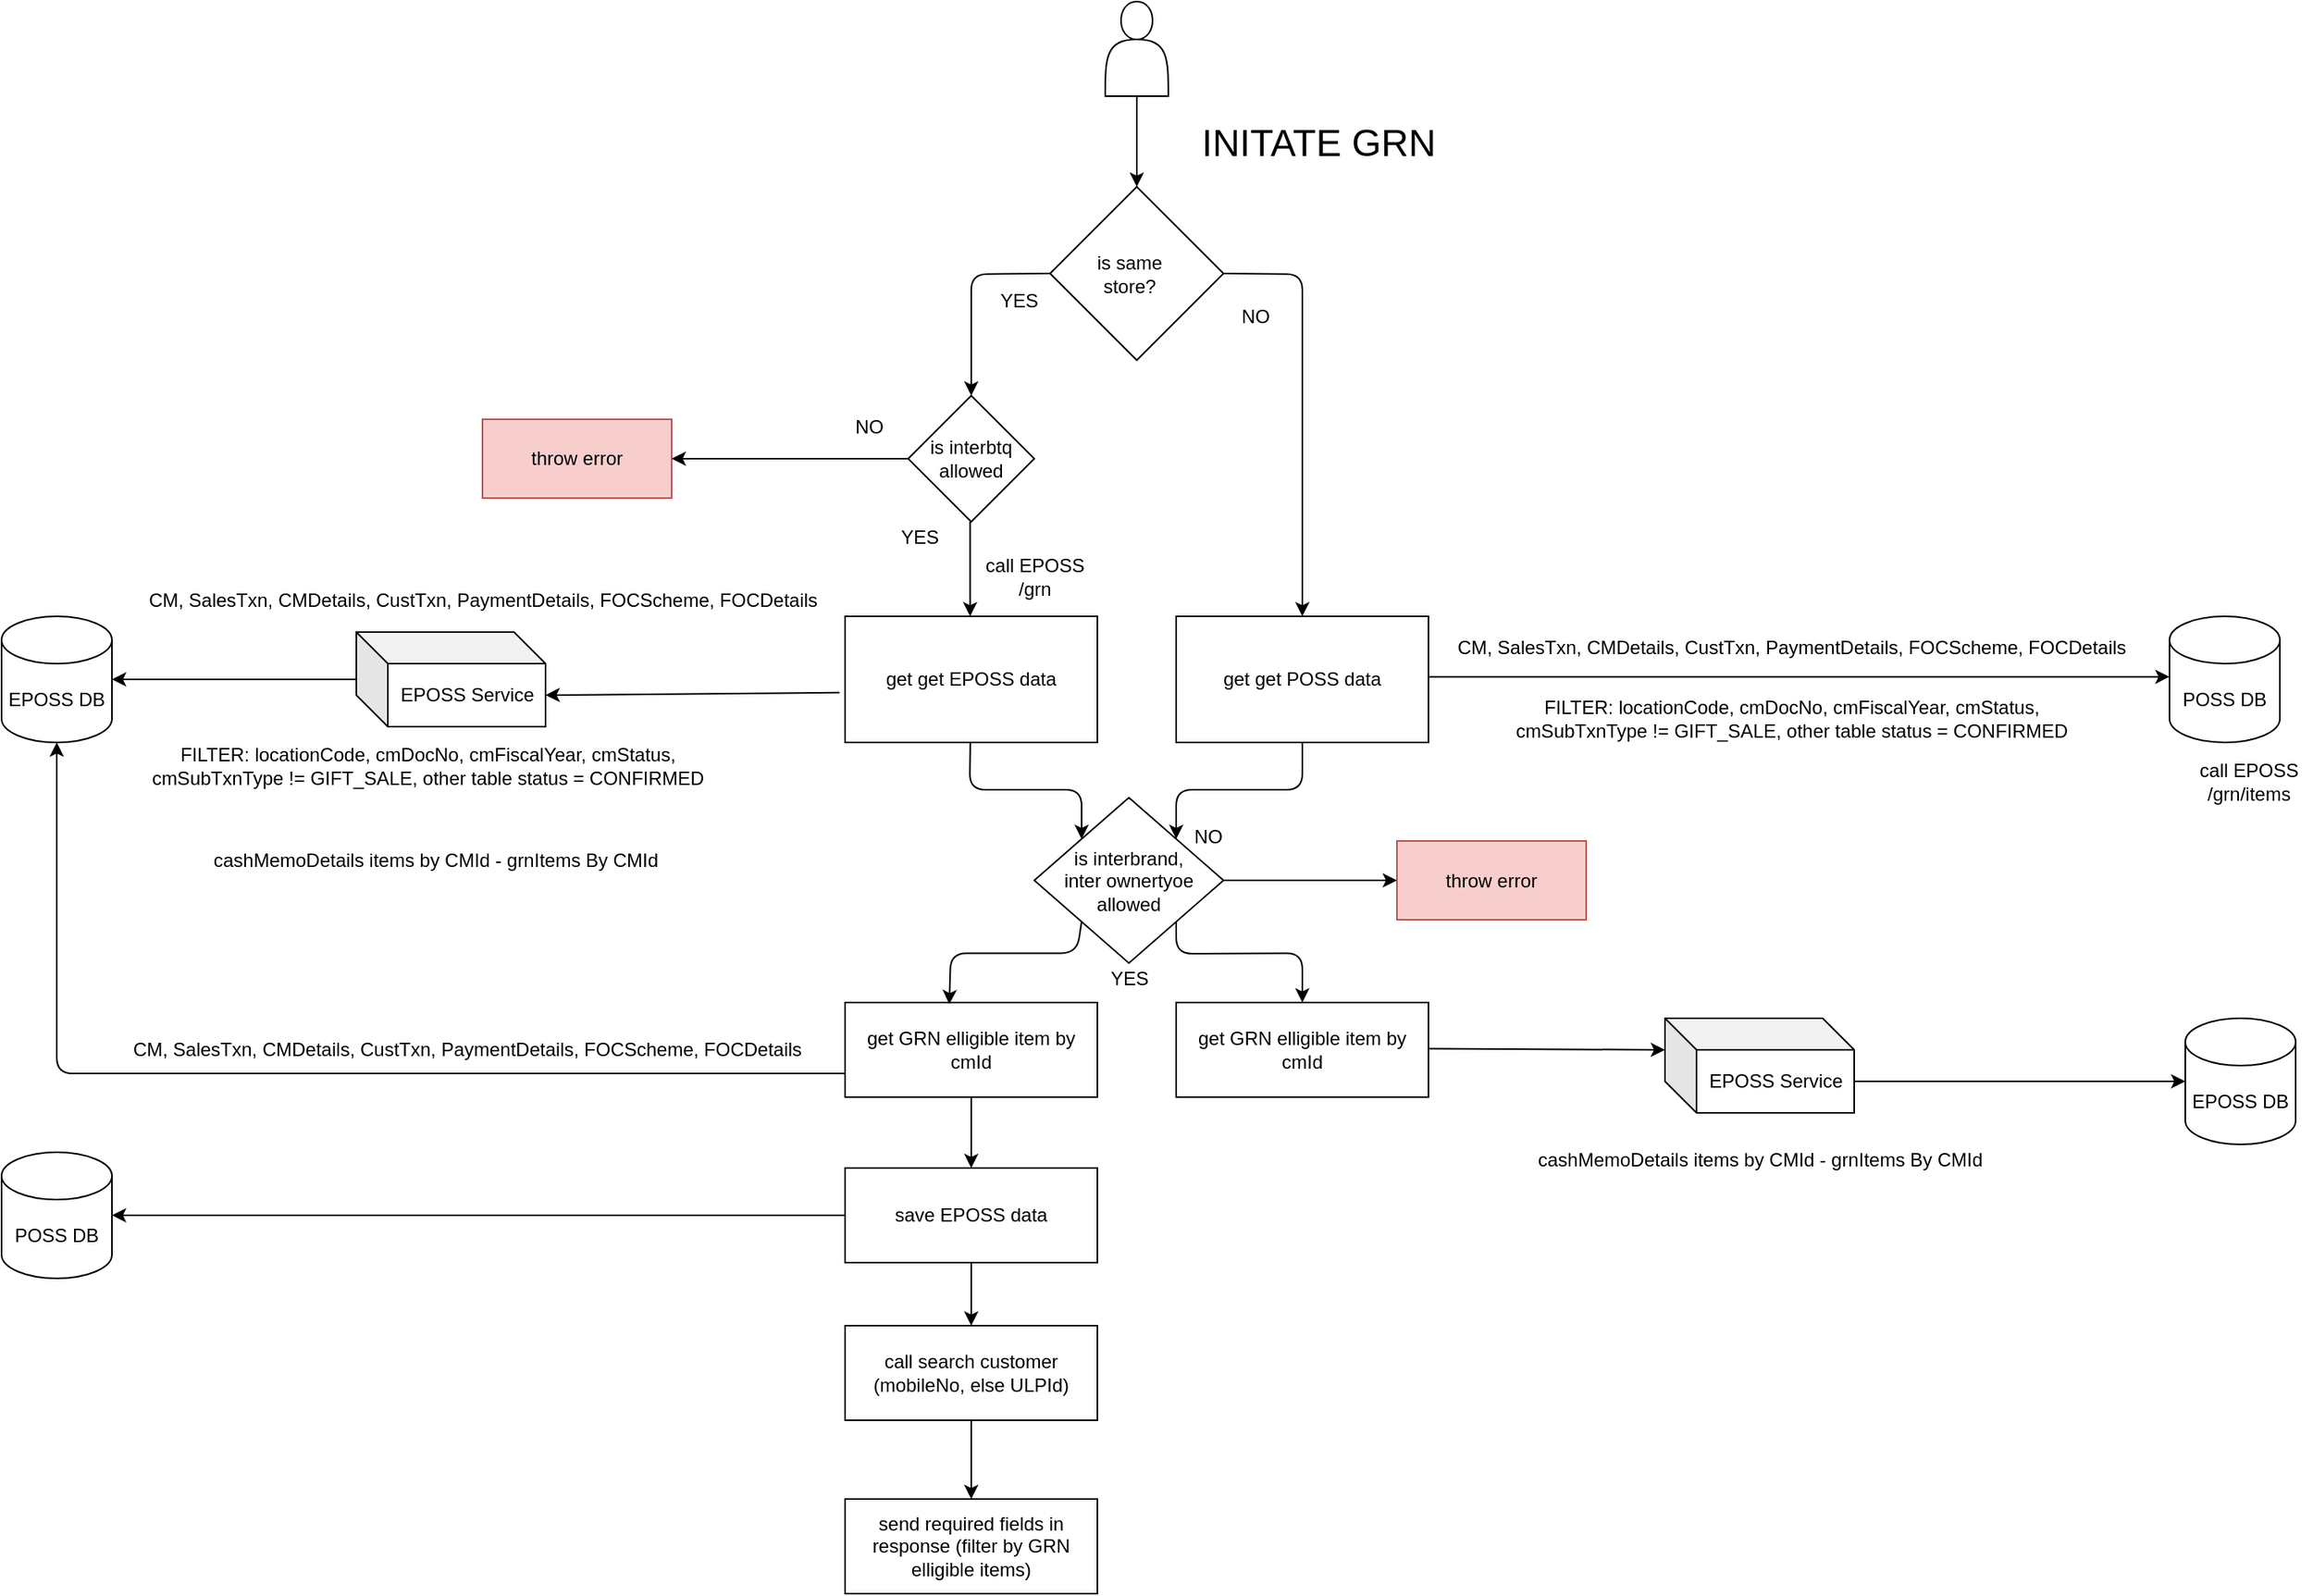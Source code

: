 <mxfile version="13.8.9-1" type="github">
  <diagram id="J-V4_s7gqBkrRkCgCpwU" name="Page-1">
    <mxGraphModel dx="1471" dy="1939" grid="1" gridSize="10" guides="1" tooltips="1" connect="1" arrows="1" fold="1" page="1" pageScale="1" pageWidth="827" pageHeight="1169" math="0" shadow="0">
      <root>
        <mxCell id="0" />
        <mxCell id="1" parent="0" />
        <mxCell id="N8t71QXlJl4tXd5FIuUb-1" value="" style="shape=actor;whiteSpace=wrap;html=1;" vertex="1" parent="1">
          <mxGeometry x="925" y="-90" width="40" height="60" as="geometry" />
        </mxCell>
        <mxCell id="N8t71QXlJl4tXd5FIuUb-4" value="" style="rhombus;whiteSpace=wrap;html=1;" vertex="1" parent="1">
          <mxGeometry x="890" y="27.5" width="110" height="110" as="geometry" />
        </mxCell>
        <mxCell id="N8t71QXlJl4tXd5FIuUb-5" value="is same&lt;br&gt;store?&lt;br&gt;" style="text;html=1;align=center;verticalAlign=middle;resizable=0;points=[];autosize=1;" vertex="1" parent="1">
          <mxGeometry x="910" y="67.5" width="60" height="30" as="geometry" />
        </mxCell>
        <mxCell id="N8t71QXlJl4tXd5FIuUb-10" value="NO" style="text;html=1;align=center;verticalAlign=middle;resizable=0;points=[];autosize=1;" vertex="1" parent="1">
          <mxGeometry x="1005" y="100" width="30" height="20" as="geometry" />
        </mxCell>
        <mxCell id="N8t71QXlJl4tXd5FIuUb-11" value="YES" style="text;html=1;align=center;verticalAlign=middle;resizable=0;points=[];autosize=1;" vertex="1" parent="1">
          <mxGeometry x="850" y="90" width="40" height="20" as="geometry" />
        </mxCell>
        <mxCell id="N8t71QXlJl4tXd5FIuUb-12" value="POSS DB" style="shape=cylinder3;whiteSpace=wrap;html=1;boundedLbl=1;backgroundOutline=1;size=15;" vertex="1" parent="1">
          <mxGeometry x="1600" y="300" width="70" height="80" as="geometry" />
        </mxCell>
        <mxCell id="N8t71QXlJl4tXd5FIuUb-14" value="get get EPOSS data&lt;br&gt;" style="rounded=0;whiteSpace=wrap;html=1;" vertex="1" parent="1">
          <mxGeometry x="760" y="300" width="160" height="80" as="geometry" />
        </mxCell>
        <mxCell id="N8t71QXlJl4tXd5FIuUb-16" value="FILTER: locationCode, cmDocNo, cmFiscalYear, cmStatus, &lt;br&gt;cmSubTxnType != GIFT_SALE, other table status = CONFIRMED" style="text;html=1;align=center;verticalAlign=middle;resizable=0;points=[];autosize=1;" vertex="1" parent="1">
          <mxGeometry x="310" y="380" width="370" height="30" as="geometry" />
        </mxCell>
        <mxCell id="N8t71QXlJl4tXd5FIuUb-17" value="get GRN elligible item by cmId" style="rounded=0;whiteSpace=wrap;html=1;" vertex="1" parent="1">
          <mxGeometry x="760" y="545" width="160" height="60" as="geometry" />
        </mxCell>
        <mxCell id="N8t71QXlJl4tXd5FIuUb-19" value="cashMemoDetails items by CMId - grnItems By CMId" style="text;html=1;align=center;verticalAlign=middle;resizable=0;points=[];autosize=1;" vertex="1" parent="1">
          <mxGeometry x="350" y="445" width="300" height="20" as="geometry" />
        </mxCell>
        <mxCell id="N8t71QXlJl4tXd5FIuUb-20" value="POSS DB" style="shape=cylinder3;whiteSpace=wrap;html=1;boundedLbl=1;backgroundOutline=1;size=15;" vertex="1" parent="1">
          <mxGeometry x="225" y="640" width="70" height="80" as="geometry" />
        </mxCell>
        <mxCell id="N8t71QXlJl4tXd5FIuUb-22" value="save EPOSS data&lt;br&gt;" style="rounded=0;whiteSpace=wrap;html=1;" vertex="1" parent="1">
          <mxGeometry x="760" y="650" width="160" height="60" as="geometry" />
        </mxCell>
        <mxCell id="N8t71QXlJl4tXd5FIuUb-25" value="" style="endArrow=classic;html=1;exitX=0;exitY=0.5;exitDx=0;exitDy=0;entryX=1;entryY=0.5;entryDx=0;entryDy=0;entryPerimeter=0;" edge="1" parent="1" source="N8t71QXlJl4tXd5FIuUb-22" target="N8t71QXlJl4tXd5FIuUb-20">
          <mxGeometry width="50" height="50" relative="1" as="geometry">
            <mxPoint x="390" y="550" as="sourcePoint" />
            <mxPoint x="440" y="500" as="targetPoint" />
          </mxGeometry>
        </mxCell>
        <mxCell id="N8t71QXlJl4tXd5FIuUb-26" value="&lt;span&gt;CM, SalesTxn, CMDetails, CustTxn, PaymentDetails, FOCScheme, FOCDetails&lt;/span&gt;" style="text;html=1;align=center;verticalAlign=middle;resizable=0;points=[];autosize=1;" vertex="1" parent="1">
          <mxGeometry x="300" y="565" width="440" height="20" as="geometry" />
        </mxCell>
        <mxCell id="N8t71QXlJl4tXd5FIuUb-27" value="&lt;span&gt;CM, SalesTxn, CMDetails, CustTxn, PaymentDetails, FOCScheme, FOCDetails&lt;/span&gt;" style="text;html=1;align=center;verticalAlign=middle;resizable=0;points=[];autosize=1;" vertex="1" parent="1">
          <mxGeometry x="310" y="280" width="440" height="20" as="geometry" />
        </mxCell>
        <mxCell id="N8t71QXlJl4tXd5FIuUb-29" value="send required fields in response (filter by GRN elligible items)" style="rounded=0;whiteSpace=wrap;html=1;" vertex="1" parent="1">
          <mxGeometry x="760" y="860" width="160" height="60" as="geometry" />
        </mxCell>
        <mxCell id="N8t71QXlJl4tXd5FIuUb-30" value="" style="endArrow=classic;html=1;exitX=0.5;exitY=1;exitDx=0;exitDy=0;entryX=0;entryY=0;entryDx=0;entryDy=0;" edge="1" parent="1" target="N8t71QXlJl4tXd5FIuUb-77">
          <mxGeometry width="50" height="50" relative="1" as="geometry">
            <mxPoint x="839.41" y="380" as="sourcePoint" />
            <mxPoint x="910" y="440" as="targetPoint" />
            <Array as="points">
              <mxPoint x="839" y="410" />
              <mxPoint x="910" y="410" />
            </Array>
          </mxGeometry>
        </mxCell>
        <mxCell id="N8t71QXlJl4tXd5FIuUb-33" value="" style="endArrow=classic;html=1;exitX=0.5;exitY=1;exitDx=0;exitDy=0;" edge="1" parent="1" source="N8t71QXlJl4tXd5FIuUb-17" target="N8t71QXlJl4tXd5FIuUb-22">
          <mxGeometry width="50" height="50" relative="1" as="geometry">
            <mxPoint x="269" y="380" as="sourcePoint" />
            <mxPoint x="269" y="435" as="targetPoint" />
          </mxGeometry>
        </mxCell>
        <mxCell id="N8t71QXlJl4tXd5FIuUb-36" value="" style="endArrow=classic;html=1;exitX=0.5;exitY=1;exitDx=0;exitDy=0;" edge="1" parent="1" source="N8t71QXlJl4tXd5FIuUb-1" target="N8t71QXlJl4tXd5FIuUb-4">
          <mxGeometry width="50" height="50" relative="1" as="geometry">
            <mxPoint x="970" y="155" as="sourcePoint" />
            <mxPoint x="920" y="100" as="targetPoint" />
          </mxGeometry>
        </mxCell>
        <mxCell id="N8t71QXlJl4tXd5FIuUb-37" value="&lt;font style=&quot;font-size: 24px&quot;&gt;INITATE GRN&lt;/font&gt;" style="text;html=1;align=center;verticalAlign=middle;resizable=0;points=[];autosize=1;" vertex="1" parent="1">
          <mxGeometry x="980" y="-10" width="160" height="20" as="geometry" />
        </mxCell>
        <mxCell id="N8t71QXlJl4tXd5FIuUb-8" value="call EPOSS&lt;br&gt;/grn" style="text;html=1;align=center;verticalAlign=middle;resizable=0;points=[];autosize=1;" vertex="1" parent="1">
          <mxGeometry x="840" y="260" width="80" height="30" as="geometry" />
        </mxCell>
        <mxCell id="N8t71QXlJl4tXd5FIuUb-38" value="" style="endArrow=classic;html=1;exitX=0;exitY=0.5;exitDx=0;exitDy=0;" edge="1" parent="1" source="N8t71QXlJl4tXd5FIuUb-4">
          <mxGeometry width="50" height="50" relative="1" as="geometry">
            <mxPoint x="880" y="145" as="sourcePoint" />
            <mxPoint x="840" y="160" as="targetPoint" />
            <Array as="points">
              <mxPoint x="840" y="83" />
            </Array>
          </mxGeometry>
        </mxCell>
        <mxCell id="N8t71QXlJl4tXd5FIuUb-39" value="" style="endArrow=classic;html=1;exitX=0;exitY=0.5;exitDx=0;exitDy=0;exitPerimeter=0;entryX=1;entryY=0.5;entryDx=0;entryDy=0;" edge="1" parent="1">
          <mxGeometry width="50" height="50" relative="1" as="geometry">
            <mxPoint x="1130.0" y="338.33" as="sourcePoint" />
            <mxPoint x="1600" y="338.33" as="targetPoint" />
          </mxGeometry>
        </mxCell>
        <mxCell id="N8t71QXlJl4tXd5FIuUb-40" value="&lt;span&gt;CM, SalesTxn, CMDetails, CustTxn, PaymentDetails, FOCScheme, FOCDetails&lt;/span&gt;" style="text;html=1;align=center;verticalAlign=middle;resizable=0;points=[];autosize=1;" vertex="1" parent="1">
          <mxGeometry x="1140" y="310" width="440" height="20" as="geometry" />
        </mxCell>
        <mxCell id="N8t71QXlJl4tXd5FIuUb-41" value="FILTER: locationCode, cmDocNo, cmFiscalYear, cmStatus, &lt;br&gt;cmSubTxnType != GIFT_SALE, other table status = CONFIRMED" style="text;html=1;align=center;verticalAlign=middle;resizable=0;points=[];autosize=1;" vertex="1" parent="1">
          <mxGeometry x="1175" y="350" width="370" height="30" as="geometry" />
        </mxCell>
        <mxCell id="N8t71QXlJl4tXd5FIuUb-42" value="get get POSS data" style="rounded=0;whiteSpace=wrap;html=1;" vertex="1" parent="1">
          <mxGeometry x="970" y="300" width="160" height="80" as="geometry" />
        </mxCell>
        <mxCell id="N8t71QXlJl4tXd5FIuUb-43" value="get GRN elligible item by cmId" style="rounded=0;whiteSpace=wrap;html=1;" vertex="1" parent="1">
          <mxGeometry x="970" y="545" width="160" height="60" as="geometry" />
        </mxCell>
        <mxCell id="N8t71QXlJl4tXd5FIuUb-44" value="call EPOSS&lt;br&gt;/grn/items" style="text;html=1;align=center;verticalAlign=middle;resizable=0;points=[];autosize=1;" vertex="1" parent="1">
          <mxGeometry x="1610" y="390" width="80" height="30" as="geometry" />
        </mxCell>
        <mxCell id="N8t71QXlJl4tXd5FIuUb-45" value="" style="endArrow=classic;html=1;exitX=0.5;exitY=1;exitDx=0;exitDy=0;entryX=1;entryY=0;entryDx=0;entryDy=0;" edge="1" parent="1" source="N8t71QXlJl4tXd5FIuUb-42" target="N8t71QXlJl4tXd5FIuUb-77">
          <mxGeometry width="50" height="50" relative="1" as="geometry">
            <mxPoint x="950" y="440" as="sourcePoint" />
            <mxPoint x="980" y="440" as="targetPoint" />
            <Array as="points">
              <mxPoint x="1050" y="410" />
              <mxPoint x="970" y="410" />
            </Array>
          </mxGeometry>
        </mxCell>
        <mxCell id="N8t71QXlJl4tXd5FIuUb-48" value="" style="shape=cube;whiteSpace=wrap;html=1;boundedLbl=1;backgroundOutline=1;darkOpacity=0.05;darkOpacity2=0.1;" vertex="1" parent="1">
          <mxGeometry x="450" y="310" width="120" height="60" as="geometry" />
        </mxCell>
        <mxCell id="N8t71QXlJl4tXd5FIuUb-49" value="EPOSS Service" style="text;html=1;align=center;verticalAlign=middle;resizable=0;points=[];autosize=1;" vertex="1" parent="1">
          <mxGeometry x="470" y="340" width="100" height="20" as="geometry" />
        </mxCell>
        <mxCell id="N8t71QXlJl4tXd5FIuUb-50" value="" style="endArrow=classic;html=1;exitX=-0.022;exitY=0.605;exitDx=0;exitDy=0;exitPerimeter=0;" edge="1" parent="1" source="N8t71QXlJl4tXd5FIuUb-14">
          <mxGeometry width="50" height="50" relative="1" as="geometry">
            <mxPoint x="820" y="340" as="sourcePoint" />
            <mxPoint x="570" y="350" as="targetPoint" />
          </mxGeometry>
        </mxCell>
        <mxCell id="N8t71QXlJl4tXd5FIuUb-52" value="" style="shape=cube;whiteSpace=wrap;html=1;boundedLbl=1;backgroundOutline=1;darkOpacity=0.05;darkOpacity2=0.1;" vertex="1" parent="1">
          <mxGeometry x="1280" y="555" width="120" height="60" as="geometry" />
        </mxCell>
        <mxCell id="N8t71QXlJl4tXd5FIuUb-53" value="EPOSS Service" style="text;html=1;align=center;verticalAlign=middle;resizable=0;points=[];autosize=1;" vertex="1" parent="1">
          <mxGeometry x="1300" y="585" width="100" height="20" as="geometry" />
        </mxCell>
        <mxCell id="N8t71QXlJl4tXd5FIuUb-54" value="" style="endArrow=classic;html=1;entryX=0;entryY=0;entryDx=0;entryDy=20;entryPerimeter=0;" edge="1" parent="1" target="N8t71QXlJl4tXd5FIuUb-52">
          <mxGeometry width="50" height="50" relative="1" as="geometry">
            <mxPoint x="1130" y="574.29" as="sourcePoint" />
            <mxPoint x="1270" y="574.29" as="targetPoint" />
          </mxGeometry>
        </mxCell>
        <mxCell id="N8t71QXlJl4tXd5FIuUb-55" value="" style="endArrow=classic;html=1;exitX=0;exitY=0;exitDx=120.0;exitDy=40;exitPerimeter=0;entryX=0;entryY=0.5;entryDx=0;entryDy=0;entryPerimeter=0;" edge="1" parent="1" source="N8t71QXlJl4tXd5FIuUb-52" target="N8t71QXlJl4tXd5FIuUb-56">
          <mxGeometry width="50" height="50" relative="1" as="geometry">
            <mxPoint x="1670" y="460" as="sourcePoint" />
            <mxPoint x="1590" y="595" as="targetPoint" />
          </mxGeometry>
        </mxCell>
        <mxCell id="N8t71QXlJl4tXd5FIuUb-56" value="EPOSS DB" style="shape=cylinder3;whiteSpace=wrap;html=1;boundedLbl=1;backgroundOutline=1;size=15;" vertex="1" parent="1">
          <mxGeometry x="1610" y="555" width="70" height="80" as="geometry" />
        </mxCell>
        <mxCell id="N8t71QXlJl4tXd5FIuUb-57" value="cashMemoDetails items by CMId - grnItems By CMId" style="text;html=1;align=center;verticalAlign=middle;resizable=0;points=[];autosize=1;" vertex="1" parent="1">
          <mxGeometry x="1190" y="635" width="300" height="20" as="geometry" />
        </mxCell>
        <mxCell id="N8t71QXlJl4tXd5FIuUb-13" value="EPOSS DB" style="shape=cylinder3;whiteSpace=wrap;html=1;boundedLbl=1;backgroundOutline=1;size=15;" vertex="1" parent="1">
          <mxGeometry x="225" y="300" width="70" height="80" as="geometry" />
        </mxCell>
        <mxCell id="N8t71QXlJl4tXd5FIuUb-66" value="" style="endArrow=classic;html=1;" edge="1" parent="1" source="N8t71QXlJl4tXd5FIuUb-48" target="N8t71QXlJl4tXd5FIuUb-13">
          <mxGeometry width="50" height="50" relative="1" as="geometry">
            <mxPoint x="390" y="340" as="sourcePoint" />
            <mxPoint x="140" y="340" as="targetPoint" />
          </mxGeometry>
        </mxCell>
        <mxCell id="N8t71QXlJl4tXd5FIuUb-68" value="" style="endArrow=classic;html=1;exitX=0;exitY=0.75;exitDx=0;exitDy=0;entryX=0.5;entryY=1;entryDx=0;entryDy=0;entryPerimeter=0;" edge="1" parent="1" source="N8t71QXlJl4tXd5FIuUb-17" target="N8t71QXlJl4tXd5FIuUb-13">
          <mxGeometry width="50" height="50" relative="1" as="geometry">
            <mxPoint x="600" y="400" as="sourcePoint" />
            <mxPoint x="650" y="350" as="targetPoint" />
            <Array as="points">
              <mxPoint x="260" y="590" />
            </Array>
          </mxGeometry>
        </mxCell>
        <mxCell id="N8t71QXlJl4tXd5FIuUb-71" value="" style="endArrow=classic;html=1;exitX=1;exitY=0.5;exitDx=0;exitDy=0;entryX=0.5;entryY=0;entryDx=0;entryDy=0;" edge="1" parent="1" source="N8t71QXlJl4tXd5FIuUb-4" target="N8t71QXlJl4tXd5FIuUb-42">
          <mxGeometry width="50" height="50" relative="1" as="geometry">
            <mxPoint x="960" y="82.5" as="sourcePoint" />
            <mxPoint x="1050" y="160" as="targetPoint" />
            <Array as="points">
              <mxPoint x="1050" y="83" />
            </Array>
          </mxGeometry>
        </mxCell>
        <mxCell id="N8t71QXlJl4tXd5FIuUb-72" value="YES" style="text;html=1;align=center;verticalAlign=middle;resizable=0;points=[];autosize=1;" vertex="1" parent="1">
          <mxGeometry x="787" y="240" width="40" height="20" as="geometry" />
        </mxCell>
        <mxCell id="N8t71QXlJl4tXd5FIuUb-73" value="NO" style="text;html=1;align=center;verticalAlign=middle;resizable=0;points=[];autosize=1;" vertex="1" parent="1">
          <mxGeometry x="760" y="170" width="30" height="20" as="geometry" />
        </mxCell>
        <mxCell id="N8t71QXlJl4tXd5FIuUb-75" value="throw error" style="rounded=0;whiteSpace=wrap;html=1;fillColor=#f8cecc;strokeColor=#b85450;" vertex="1" parent="1">
          <mxGeometry x="530" y="175" width="120" height="50" as="geometry" />
        </mxCell>
        <mxCell id="N8t71QXlJl4tXd5FIuUb-77" value="is interbrand,&lt;br&gt;inter ownertyoe&lt;br&gt;allowed" style="rhombus;whiteSpace=wrap;html=1;" vertex="1" parent="1">
          <mxGeometry x="880" y="415" width="120" height="105" as="geometry" />
        </mxCell>
        <mxCell id="N8t71QXlJl4tXd5FIuUb-80" value="NO" style="text;html=1;align=center;verticalAlign=middle;resizable=0;points=[];autosize=1;" vertex="1" parent="1">
          <mxGeometry x="975" y="430" width="30" height="20" as="geometry" />
        </mxCell>
        <mxCell id="N8t71QXlJl4tXd5FIuUb-81" value="throw error" style="rounded=0;whiteSpace=wrap;html=1;fillColor=#f8cecc;strokeColor=#b85450;" vertex="1" parent="1">
          <mxGeometry x="1110" y="442.5" width="120" height="50" as="geometry" />
        </mxCell>
        <mxCell id="N8t71QXlJl4tXd5FIuUb-82" value="" style="endArrow=classic;html=1;entryX=0;entryY=0.5;entryDx=0;entryDy=0;exitX=1;exitY=0.5;exitDx=0;exitDy=0;" edge="1" parent="1" source="N8t71QXlJl4tXd5FIuUb-77" target="N8t71QXlJl4tXd5FIuUb-81">
          <mxGeometry width="50" height="50" relative="1" as="geometry">
            <mxPoint x="1020" y="500" as="sourcePoint" />
            <mxPoint x="1080" y="480" as="targetPoint" />
          </mxGeometry>
        </mxCell>
        <mxCell id="N8t71QXlJl4tXd5FIuUb-85" value="" style="endArrow=classic;html=1;exitX=0;exitY=1;exitDx=0;exitDy=0;entryX=0.413;entryY=0.017;entryDx=0;entryDy=0;entryPerimeter=0;" edge="1" parent="1" source="N8t71QXlJl4tXd5FIuUb-77" target="N8t71QXlJl4tXd5FIuUb-17">
          <mxGeometry width="50" height="50" relative="1" as="geometry">
            <mxPoint x="907" y="483.75" as="sourcePoint" />
            <mxPoint x="810" y="530" as="targetPoint" />
            <Array as="points">
              <mxPoint x="907" y="513.75" />
              <mxPoint x="827" y="513.75" />
            </Array>
          </mxGeometry>
        </mxCell>
        <mxCell id="N8t71QXlJl4tXd5FIuUb-86" value="" style="endArrow=classic;html=1;exitX=1;exitY=1;exitDx=0;exitDy=0;entryX=0.5;entryY=0;entryDx=0;entryDy=0;" edge="1" parent="1" source="N8t71QXlJl4tXd5FIuUb-77" target="N8t71QXlJl4tXd5FIuUb-43">
          <mxGeometry width="50" height="50" relative="1" as="geometry">
            <mxPoint x="979.41" y="483.75" as="sourcePoint" />
            <mxPoint x="1080" y="530" as="targetPoint" />
            <Array as="points">
              <mxPoint x="970" y="514" />
              <mxPoint x="1050" y="513.75" />
            </Array>
          </mxGeometry>
        </mxCell>
        <mxCell id="N8t71QXlJl4tXd5FIuUb-87" value="YES" style="text;html=1;align=center;verticalAlign=middle;resizable=0;points=[];autosize=1;" vertex="1" parent="1">
          <mxGeometry x="920" y="520" width="40" height="20" as="geometry" />
        </mxCell>
        <mxCell id="N8t71QXlJl4tXd5FIuUb-90" value="is interbtq&lt;br&gt;allowed" style="rhombus;whiteSpace=wrap;html=1;" vertex="1" parent="1">
          <mxGeometry x="800" y="160" width="80" height="80" as="geometry" />
        </mxCell>
        <mxCell id="N8t71QXlJl4tXd5FIuUb-91" value="" style="endArrow=classic;html=1;exitX=0.5;exitY=1;exitDx=0;exitDy=0;entryX=0.5;entryY=0;entryDx=0;entryDy=0;" edge="1" parent="1">
          <mxGeometry width="50" height="50" relative="1" as="geometry">
            <mxPoint x="839.29" y="240" as="sourcePoint" />
            <mxPoint x="839.29" y="300" as="targetPoint" />
            <Array as="points">
              <mxPoint x="839.29" y="270" />
            </Array>
          </mxGeometry>
        </mxCell>
        <mxCell id="N8t71QXlJl4tXd5FIuUb-92" value="" style="endArrow=classic;html=1;exitX=0;exitY=0.5;exitDx=0;exitDy=0;entryX=0;entryY=0.5;entryDx=0;entryDy=0;" edge="1" parent="1" source="N8t71QXlJl4tXd5FIuUb-90">
          <mxGeometry width="50" height="50" relative="1" as="geometry">
            <mxPoint x="760" y="200" as="sourcePoint" />
            <mxPoint x="650" y="200" as="targetPoint" />
          </mxGeometry>
        </mxCell>
        <mxCell id="N8t71QXlJl4tXd5FIuUb-93" value="call search customer&lt;br&gt;(mobileNo, else ULPId)" style="rounded=0;whiteSpace=wrap;html=1;" vertex="1" parent="1">
          <mxGeometry x="760" y="750" width="160" height="60" as="geometry" />
        </mxCell>
        <mxCell id="N8t71QXlJl4tXd5FIuUb-94" value="" style="endArrow=classic;html=1;exitX=0.5;exitY=1;exitDx=0;exitDy=0;entryX=0.5;entryY=0;entryDx=0;entryDy=0;" edge="1" parent="1" source="N8t71QXlJl4tXd5FIuUb-22" target="N8t71QXlJl4tXd5FIuUb-93">
          <mxGeometry width="50" height="50" relative="1" as="geometry">
            <mxPoint x="900" y="720" as="sourcePoint" />
            <mxPoint x="950" y="670" as="targetPoint" />
          </mxGeometry>
        </mxCell>
        <mxCell id="N8t71QXlJl4tXd5FIuUb-95" value="" style="endArrow=classic;html=1;exitX=0.5;exitY=1;exitDx=0;exitDy=0;entryX=0.5;entryY=0;entryDx=0;entryDy=0;" edge="1" parent="1" source="N8t71QXlJl4tXd5FIuUb-93" target="N8t71QXlJl4tXd5FIuUb-29">
          <mxGeometry width="50" height="50" relative="1" as="geometry">
            <mxPoint x="900" y="650" as="sourcePoint" />
            <mxPoint x="950" y="600" as="targetPoint" />
          </mxGeometry>
        </mxCell>
      </root>
    </mxGraphModel>
  </diagram>
</mxfile>
